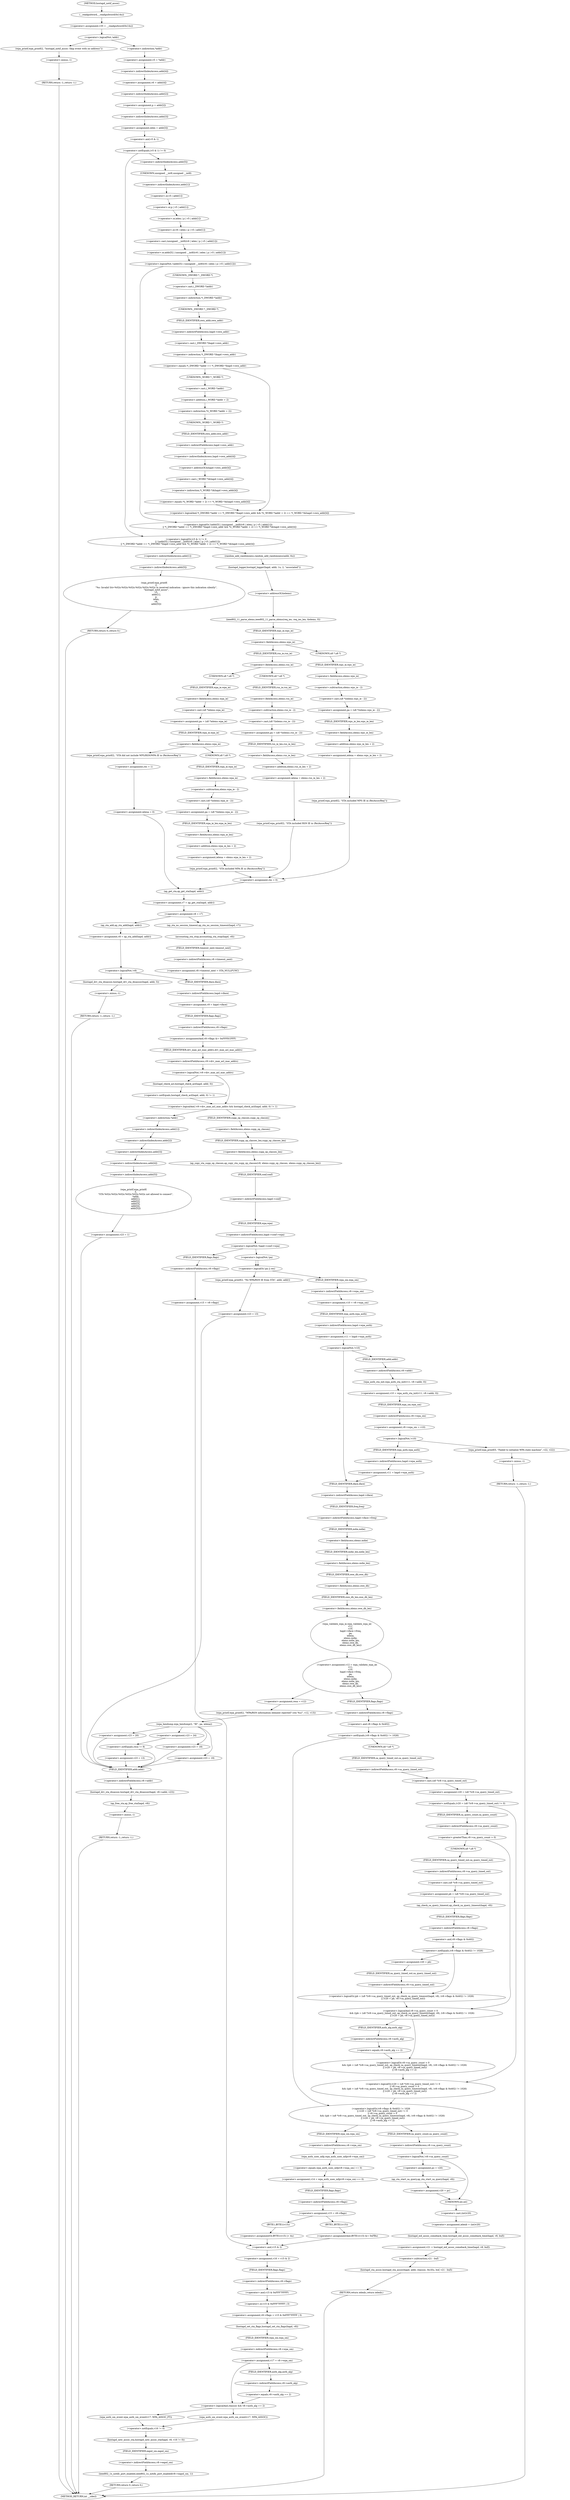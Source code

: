digraph hostapd_notif_assoc {  
"1000166" [label = "(<operator>.assignment,v35 = __readgsdword(0x14u))" ]
"1000168" [label = "(__readgsdword,__readgsdword(0x14u))" ]
"1000171" [label = "(<operator>.logicalNot,!addr)" ]
"1000174" [label = "(wpa_printf,wpa_printf(2, \"hostapd_notif_assoc: Skip event with no address\"))" ]
"1000177" [label = "(RETURN,return -1;,return -1;)" ]
"1000178" [label = "(<operator>.minus,-1)" ]
"1000180" [label = "(<operator>.assignment,v5 = *addr)" ]
"1000182" [label = "(<operator>.indirection,*addr)" ]
"1000184" [label = "(<operator>.assignment,v6 = addr[4])" ]
"1000186" [label = "(<operator>.indirectIndexAccess,addr[4])" ]
"1000189" [label = "(<operator>.assignment,p = addr[2])" ]
"1000191" [label = "(<operator>.indirectIndexAccess,addr[2])" ]
"1000194" [label = "(<operator>.assignment,ielen = addr[3])" ]
"1000196" [label = "(<operator>.indirectIndexAccess,addr[3])" ]
"1000200" [label = "(<operator>.logicalOr,(v5 & 1) != 0\n    || !(addr[5] | (unsigned __int8)(v6 | ielen | p | v5 | addr[1]))\n    || *(_DWORD *)addr == *(_DWORD *)hapd->own_addr && *((_WORD *)addr + 2) == *(_WORD *)&hapd->own_addr[4])" ]
"1000201" [label = "(<operator>.notEquals,(v5 & 1) != 0)" ]
"1000202" [label = "(<operator>.and,v5 & 1)" ]
"1000206" [label = "(<operator>.logicalOr,!(addr[5] | (unsigned __int8)(v6 | ielen | p | v5 | addr[1]))\n    || *(_DWORD *)addr == *(_DWORD *)hapd->own_addr && *((_WORD *)addr + 2) == *(_WORD *)&hapd->own_addr[4])" ]
"1000207" [label = "(<operator>.logicalNot,!(addr[5] | (unsigned __int8)(v6 | ielen | p | v5 | addr[1])))" ]
"1000208" [label = "(<operator>.or,addr[5] | (unsigned __int8)(v6 | ielen | p | v5 | addr[1]))" ]
"1000209" [label = "(<operator>.indirectIndexAccess,addr[5])" ]
"1000212" [label = "(<operator>.cast,(unsigned __int8)(v6 | ielen | p | v5 | addr[1]))" ]
"1000213" [label = "(UNKNOWN,unsigned __int8,unsigned __int8)" ]
"1000214" [label = "(<operator>.or,v6 | ielen | p | v5 | addr[1])" ]
"1000216" [label = "(<operator>.or,ielen | p | v5 | addr[1])" ]
"1000218" [label = "(<operator>.or,p | v5 | addr[1])" ]
"1000220" [label = "(<operator>.or,v5 | addr[1])" ]
"1000222" [label = "(<operator>.indirectIndexAccess,addr[1])" ]
"1000225" [label = "(<operator>.logicalAnd,*(_DWORD *)addr == *(_DWORD *)hapd->own_addr && *((_WORD *)addr + 2) == *(_WORD *)&hapd->own_addr[4])" ]
"1000226" [label = "(<operator>.equals,*(_DWORD *)addr == *(_DWORD *)hapd->own_addr)" ]
"1000227" [label = "(<operator>.indirection,*(_DWORD *)addr)" ]
"1000228" [label = "(<operator>.cast,(_DWORD *)addr)" ]
"1000229" [label = "(UNKNOWN,_DWORD *,_DWORD *)" ]
"1000231" [label = "(<operator>.indirection,*(_DWORD *)hapd->own_addr)" ]
"1000232" [label = "(<operator>.cast,(_DWORD *)hapd->own_addr)" ]
"1000233" [label = "(UNKNOWN,_DWORD *,_DWORD *)" ]
"1000234" [label = "(<operator>.indirectFieldAccess,hapd->own_addr)" ]
"1000236" [label = "(FIELD_IDENTIFIER,own_addr,own_addr)" ]
"1000237" [label = "(<operator>.equals,*((_WORD *)addr + 2) == *(_WORD *)&hapd->own_addr[4])" ]
"1000238" [label = "(<operator>.indirection,*((_WORD *)addr + 2))" ]
"1000239" [label = "(<operator>.addition,(_WORD *)addr + 2)" ]
"1000240" [label = "(<operator>.cast,(_WORD *)addr)" ]
"1000241" [label = "(UNKNOWN,_WORD *,_WORD *)" ]
"1000244" [label = "(<operator>.indirection,*(_WORD *)&hapd->own_addr[4])" ]
"1000245" [label = "(<operator>.cast,(_WORD *)&hapd->own_addr[4])" ]
"1000246" [label = "(UNKNOWN,_WORD *,_WORD *)" ]
"1000247" [label = "(<operator>.addressOf,&hapd->own_addr[4])" ]
"1000248" [label = "(<operator>.indirectIndexAccess,hapd->own_addr[4])" ]
"1000249" [label = "(<operator>.indirectFieldAccess,hapd->own_addr)" ]
"1000251" [label = "(FIELD_IDENTIFIER,own_addr,own_addr)" ]
"1000254" [label = "(wpa_printf,wpa_printf(\n      2,\n      \"%s: Invalid SA=%02x:%02x:%02x:%02x:%02x:%02x in received indication - ignore this indication silently\",\n      \"hostapd_notif_assoc\",\n      v5,\n      addr[1],\n      p,\n      ielen,\n      v6,\n      addr[5]))" ]
"1000259" [label = "(<operator>.indirectIndexAccess,addr[1])" ]
"1000265" [label = "(<operator>.indirectIndexAccess,addr[5])" ]
"1000268" [label = "(RETURN,return 0;,return 0;)" ]
"1000270" [label = "(random_add_randomness,random_add_randomness(addr, 6u))" ]
"1000273" [label = "(hostapd_logger,hostapd_logger(hapd, addr, 1u, 2, \"associated\"))" ]
"1000279" [label = "(ieee802_11_parse_elems,ieee802_11_parse_elems(req_ies, req_ies_len, &elems, 0))" ]
"1000282" [label = "(<operator>.addressOf,&elems)" ]
"1000286" [label = "(<operator>.fieldAccess,elems.wps_ie)" ]
"1000288" [label = "(FIELD_IDENTIFIER,wps_ie,wps_ie)" ]
"1000290" [label = "(<operator>.assignment,pa = (u8 *)(elems.wps_ie - 2))" ]
"1000292" [label = "(<operator>.cast,(u8 *)(elems.wps_ie - 2))" ]
"1000293" [label = "(UNKNOWN,u8 *,u8 *)" ]
"1000294" [label = "(<operator>.subtraction,elems.wps_ie - 2)" ]
"1000295" [label = "(<operator>.fieldAccess,elems.wps_ie)" ]
"1000297" [label = "(FIELD_IDENTIFIER,wps_ie,wps_ie)" ]
"1000299" [label = "(<operator>.assignment,ielena = elems.wps_ie_len + 2)" ]
"1000301" [label = "(<operator>.addition,elems.wps_ie_len + 2)" ]
"1000302" [label = "(<operator>.fieldAccess,elems.wps_ie_len)" ]
"1000304" [label = "(FIELD_IDENTIFIER,wps_ie_len,wps_ie_len)" ]
"1000306" [label = "(wpa_printf,wpa_printf(2, \"STA included WPS IE in (Re)AssocReq\"))" ]
"1000310" [label = "(<operator>.assignment,res = 0)" ]
"1000315" [label = "(<operator>.fieldAccess,elems.rsn_ie)" ]
"1000317" [label = "(FIELD_IDENTIFIER,rsn_ie,rsn_ie)" ]
"1000319" [label = "(<operator>.assignment,pa = (u8 *)(elems.rsn_ie - 2))" ]
"1000321" [label = "(<operator>.cast,(u8 *)(elems.rsn_ie - 2))" ]
"1000322" [label = "(UNKNOWN,u8 *,u8 *)" ]
"1000323" [label = "(<operator>.subtraction,elems.rsn_ie - 2)" ]
"1000324" [label = "(<operator>.fieldAccess,elems.rsn_ie)" ]
"1000326" [label = "(FIELD_IDENTIFIER,rsn_ie,rsn_ie)" ]
"1000328" [label = "(<operator>.assignment,ielena = elems.rsn_ie_len + 2)" ]
"1000330" [label = "(<operator>.addition,elems.rsn_ie_len + 2)" ]
"1000331" [label = "(<operator>.fieldAccess,elems.rsn_ie_len)" ]
"1000333" [label = "(FIELD_IDENTIFIER,rsn_ie_len,rsn_ie_len)" ]
"1000335" [label = "(wpa_printf,wpa_printf(2, \"STA included RSN IE in (Re)AssocReq\"))" ]
"1000339" [label = "(<operator>.assignment,pa = (u8 *)elems.wpa_ie)" ]
"1000341" [label = "(<operator>.cast,(u8 *)elems.wpa_ie)" ]
"1000342" [label = "(UNKNOWN,u8 *,u8 *)" ]
"1000343" [label = "(<operator>.fieldAccess,elems.wpa_ie)" ]
"1000345" [label = "(FIELD_IDENTIFIER,wpa_ie,wpa_ie)" ]
"1000347" [label = "(<operator>.fieldAccess,elems.wpa_ie)" ]
"1000349" [label = "(FIELD_IDENTIFIER,wpa_ie,wpa_ie)" ]
"1000351" [label = "(<operator>.assignment,pa = (u8 *)(elems.wpa_ie - 2))" ]
"1000353" [label = "(<operator>.cast,(u8 *)(elems.wpa_ie - 2))" ]
"1000354" [label = "(UNKNOWN,u8 *,u8 *)" ]
"1000355" [label = "(<operator>.subtraction,elems.wpa_ie - 2)" ]
"1000356" [label = "(<operator>.fieldAccess,elems.wpa_ie)" ]
"1000358" [label = "(FIELD_IDENTIFIER,wpa_ie,wpa_ie)" ]
"1000360" [label = "(<operator>.assignment,ielena = elems.wpa_ie_len + 2)" ]
"1000362" [label = "(<operator>.addition,elems.wpa_ie_len + 2)" ]
"1000363" [label = "(<operator>.fieldAccess,elems.wpa_ie_len)" ]
"1000365" [label = "(FIELD_IDENTIFIER,wpa_ie_len,wpa_ie_len)" ]
"1000367" [label = "(wpa_printf,wpa_printf(2, \"STA included WPA IE in (Re)AssocReq\"))" ]
"1000371" [label = "(wpa_printf,wpa_printf(2, \"STA did not include WPS/RSN/WPA IE in (Re)AssocReq\"))" ]
"1000374" [label = "(<operator>.assignment,res = 1)" ]
"1000377" [label = "(<operator>.assignment,ielena = 0)" ]
"1000381" [label = "(<operator>.assignment,v7 = ap_get_sta(hapd, addr))" ]
"1000383" [label = "(ap_get_sta,ap_get_sta(hapd, addr))" ]
"1000386" [label = "(<operator>.assignment,v8 = v7)" ]
"1000392" [label = "(ap_sta_no_session_timeout,ap_sta_no_session_timeout(hapd, v7))" ]
"1000395" [label = "(accounting_sta_stop,accounting_sta_stop(hapd, v8))" ]
"1000398" [label = "(<operator>.assignment,v8->timeout_next = STA_NULLFUNC)" ]
"1000399" [label = "(<operator>.indirectFieldAccess,v8->timeout_next)" ]
"1000401" [label = "(FIELD_IDENTIFIER,timeout_next,timeout_next)" ]
"1000405" [label = "(<operator>.assignment,v8 = ap_sta_add(hapd, addr))" ]
"1000407" [label = "(ap_sta_add,ap_sta_add(hapd, addr))" ]
"1000411" [label = "(<operator>.logicalNot,!v8)" ]
"1000414" [label = "(hostapd_drv_sta_disassoc,hostapd_drv_sta_disassoc(hapd, addr, 5))" ]
"1000418" [label = "(RETURN,return -1;,return -1;)" ]
"1000419" [label = "(<operator>.minus,-1)" ]
"1000421" [label = "(<operator>.assignment,v9 = hapd->iface)" ]
"1000423" [label = "(<operator>.indirectFieldAccess,hapd->iface)" ]
"1000425" [label = "(FIELD_IDENTIFIER,iface,iface)" ]
"1000426" [label = "(<operators>.assignmentAnd,v8->flags &= 0xFFFECFFF)" ]
"1000427" [label = "(<operator>.indirectFieldAccess,v8->flags)" ]
"1000429" [label = "(FIELD_IDENTIFIER,flags,flags)" ]
"1000432" [label = "(<operator>.logicalAnd,!v9->drv_max_acl_mac_addrs && hostapd_check_acl(hapd, addr, 0) != 1)" ]
"1000433" [label = "(<operator>.logicalNot,!v9->drv_max_acl_mac_addrs)" ]
"1000434" [label = "(<operator>.indirectFieldAccess,v9->drv_max_acl_mac_addrs)" ]
"1000436" [label = "(FIELD_IDENTIFIER,drv_max_acl_mac_addrs,drv_max_acl_mac_addrs)" ]
"1000437" [label = "(<operator>.notEquals,hostapd_check_acl(hapd, addr, 0) != 1)" ]
"1000438" [label = "(hostapd_check_acl,hostapd_check_acl(hapd, addr, 0))" ]
"1000444" [label = "(wpa_printf,wpa_printf(\n      3,\n      \"STA %02x:%02x:%02x:%02x:%02x:%02x not allowed to connect\",\n      *addr,\n      addr[1],\n      addr[2],\n      addr[3],\n      addr[4],\n      addr[5]))" ]
"1000447" [label = "(<operator>.indirection,*addr)" ]
"1000449" [label = "(<operator>.indirectIndexAccess,addr[1])" ]
"1000452" [label = "(<operator>.indirectIndexAccess,addr[2])" ]
"1000455" [label = "(<operator>.indirectIndexAccess,addr[3])" ]
"1000458" [label = "(<operator>.indirectIndexAccess,addr[4])" ]
"1000461" [label = "(<operator>.indirectIndexAccess,addr[5])" ]
"1000464" [label = "(<operator>.assignment,v23 = 1)" ]
"1000468" [label = "(hostapd_drv_sta_disassoc,hostapd_drv_sta_disassoc(hapd, v8->addr, v23))" ]
"1000470" [label = "(<operator>.indirectFieldAccess,v8->addr)" ]
"1000472" [label = "(FIELD_IDENTIFIER,addr,addr)" ]
"1000474" [label = "(ap_free_sta,ap_free_sta(hapd, v8))" ]
"1000477" [label = "(RETURN,return -1;,return -1;)" ]
"1000478" [label = "(<operator>.minus,-1)" ]
"1000480" [label = "(ap_copy_sta_supp_op_classes,ap_copy_sta_supp_op_classes(v8, elems.supp_op_classes, elems.supp_op_classes_len))" ]
"1000482" [label = "(<operator>.fieldAccess,elems.supp_op_classes)" ]
"1000484" [label = "(FIELD_IDENTIFIER,supp_op_classes,supp_op_classes)" ]
"1000485" [label = "(<operator>.fieldAccess,elems.supp_op_classes_len)" ]
"1000487" [label = "(FIELD_IDENTIFIER,supp_op_classes_len,supp_op_classes_len)" ]
"1000489" [label = "(<operator>.logicalNot,!hapd->conf->wpa)" ]
"1000490" [label = "(<operator>.indirectFieldAccess,hapd->conf->wpa)" ]
"1000491" [label = "(<operator>.indirectFieldAccess,hapd->conf)" ]
"1000493" [label = "(FIELD_IDENTIFIER,conf,conf)" ]
"1000494" [label = "(FIELD_IDENTIFIER,wpa,wpa)" ]
"1000496" [label = "(<operator>.assignment,v15 = v8->flags)" ]
"1000498" [label = "(<operator>.indirectFieldAccess,v8->flags)" ]
"1000500" [label = "(FIELD_IDENTIFIER,flags,flags)" ]
"1000502" [label = "(<operator>.assignment,v16 = v15 & 2)" ]
"1000504" [label = "(<operator>.and,v15 & 2)" ]
"1000507" [label = "(<operator>.assignment,v8->flags = v15 & 0xFFF7FFFF | 3)" ]
"1000508" [label = "(<operator>.indirectFieldAccess,v8->flags)" ]
"1000510" [label = "(FIELD_IDENTIFIER,flags,flags)" ]
"1000511" [label = "(<operator>.or,v15 & 0xFFF7FFFF | 3)" ]
"1000512" [label = "(<operator>.and,v15 & 0xFFF7FFFF)" ]
"1000516" [label = "(hostapd_set_sta_flags,hostapd_set_sta_flags(hapd, v8))" ]
"1000519" [label = "(<operator>.assignment,v17 = v8->wpa_sm)" ]
"1000521" [label = "(<operator>.indirectFieldAccess,v8->wpa_sm)" ]
"1000523" [label = "(FIELD_IDENTIFIER,wpa_sm,wpa_sm)" ]
"1000525" [label = "(<operator>.logicalAnd,reassoc && v8->auth_alg == 2)" ]
"1000527" [label = "(<operator>.equals,v8->auth_alg == 2)" ]
"1000528" [label = "(<operator>.indirectFieldAccess,v8->auth_alg)" ]
"1000530" [label = "(FIELD_IDENTIFIER,auth_alg,auth_alg)" ]
"1000532" [label = "(wpa_auth_sm_event,wpa_auth_sm_event(v17, WPA_ASSOC_FT))" ]
"1000536" [label = "(wpa_auth_sm_event,wpa_auth_sm_event(v17, WPA_ASSOC))" ]
"1000539" [label = "(hostapd_new_assoc_sta,hostapd_new_assoc_sta(hapd, v8, v16 != 0))" ]
"1000542" [label = "(<operator>.notEquals,v16 != 0)" ]
"1000545" [label = "(ieee802_1x_notify_port_enabled,ieee802_1x_notify_port_enabled(v8->eapol_sm, 1))" ]
"1000546" [label = "(<operator>.indirectFieldAccess,v8->eapol_sm)" ]
"1000548" [label = "(FIELD_IDENTIFIER,eapol_sm,eapol_sm)" ]
"1000550" [label = "(RETURN,return 0;,return 0;)" ]
"1000553" [label = "(<operator>.logicalOr,!pa || res)" ]
"1000554" [label = "(<operator>.logicalNot,!pa)" ]
"1000558" [label = "(wpa_printf,wpa_printf(2, \"No WPA/RSN IE from STA\", addr, addr))" ]
"1000563" [label = "(<operator>.assignment,v23 = 13)" ]
"1000567" [label = "(<operator>.assignment,v10 = v8->wpa_sm)" ]
"1000569" [label = "(<operator>.indirectFieldAccess,v8->wpa_sm)" ]
"1000571" [label = "(FIELD_IDENTIFIER,wpa_sm,wpa_sm)" ]
"1000572" [label = "(<operator>.assignment,v11 = hapd->wpa_auth)" ]
"1000574" [label = "(<operator>.indirectFieldAccess,hapd->wpa_auth)" ]
"1000576" [label = "(FIELD_IDENTIFIER,wpa_auth,wpa_auth)" ]
"1000578" [label = "(<operator>.logicalNot,!v10)" ]
"1000581" [label = "(<operator>.assignment,v10 = wpa_auth_sta_init(v11, v8->addr, 0))" ]
"1000583" [label = "(wpa_auth_sta_init,wpa_auth_sta_init(v11, v8->addr, 0))" ]
"1000585" [label = "(<operator>.indirectFieldAccess,v8->addr)" ]
"1000587" [label = "(FIELD_IDENTIFIER,addr,addr)" ]
"1000589" [label = "(<operator>.assignment,v8->wpa_sm = v10)" ]
"1000590" [label = "(<operator>.indirectFieldAccess,v8->wpa_sm)" ]
"1000592" [label = "(FIELD_IDENTIFIER,wpa_sm,wpa_sm)" ]
"1000595" [label = "(<operator>.logicalNot,!v10)" ]
"1000598" [label = "(wpa_printf,wpa_printf(5, \"Failed to initialize WPA state machine\", v22, v22))" ]
"1000603" [label = "(RETURN,return -1;,return -1;)" ]
"1000604" [label = "(<operator>.minus,-1)" ]
"1000606" [label = "(<operator>.assignment,v11 = hapd->wpa_auth)" ]
"1000608" [label = "(<operator>.indirectFieldAccess,hapd->wpa_auth)" ]
"1000610" [label = "(FIELD_IDENTIFIER,wpa_auth,wpa_auth)" ]
"1000611" [label = "(<operator>.assignment,v12 = wpa_validate_wpa_ie(\n          v11,\n          v10,\n          hapd->iface->freq,\n          pa,\n          ielena,\n          elems.mdie,\n          elems.mdie_len,\n          elems.owe_dh,\n          elems.owe_dh_len))" ]
"1000613" [label = "(wpa_validate_wpa_ie,wpa_validate_wpa_ie(\n          v11,\n          v10,\n          hapd->iface->freq,\n          pa,\n          ielena,\n          elems.mdie,\n          elems.mdie_len,\n          elems.owe_dh,\n          elems.owe_dh_len))" ]
"1000616" [label = "(<operator>.indirectFieldAccess,hapd->iface->freq)" ]
"1000617" [label = "(<operator>.indirectFieldAccess,hapd->iface)" ]
"1000619" [label = "(FIELD_IDENTIFIER,iface,iface)" ]
"1000620" [label = "(FIELD_IDENTIFIER,freq,freq)" ]
"1000623" [label = "(<operator>.fieldAccess,elems.mdie)" ]
"1000625" [label = "(FIELD_IDENTIFIER,mdie,mdie)" ]
"1000626" [label = "(<operator>.fieldAccess,elems.mdie_len)" ]
"1000628" [label = "(FIELD_IDENTIFIER,mdie_len,mdie_len)" ]
"1000629" [label = "(<operator>.fieldAccess,elems.owe_dh)" ]
"1000631" [label = "(FIELD_IDENTIFIER,owe_dh,owe_dh)" ]
"1000632" [label = "(<operator>.fieldAccess,elems.owe_dh_len)" ]
"1000634" [label = "(FIELD_IDENTIFIER,owe_dh_len,owe_dh_len)" ]
"1000638" [label = "(<operator>.assignment,resa = v12)" ]
"1000641" [label = "(wpa_printf,wpa_printf(2, \"WPA/RSN information element rejected? (res %u)\", v12, v13))" ]
"1000646" [label = "(wpa_hexdump,wpa_hexdump(2, \"IE\", pa, ielena))" ]
"1000655" [label = "(<operator>.assignment,v23 = 18)" ]
"1000660" [label = "(<operator>.assignment,v23 = 19)" ]
"1000665" [label = "(<operator>.assignment,v23 = 20)" ]
"1000670" [label = "(<operator>.assignment,v23 = 24)" ]
"1000674" [label = "(<operator>.notEquals,resa != 8)" ]
"1000677" [label = "(<operator>.assignment,v23 = 13)" ]
"1000683" [label = "(<operator>.logicalOr,(v8->flags & 0x402) != 1026\n    || (v20 = (u8 *)v8->sa_query_timed_out) != 0\n    || v8->sa_query_count > 0\n    && ((pb = (u8 *)v8->sa_query_timed_out, ap_check_sa_query_timeout(hapd, v8), (v8->flags & 0x402) != 1026)\n     || (v20 = pb, v8->sa_query_timed_out))\n    || v8->auth_alg == 2)" ]
"1000684" [label = "(<operator>.notEquals,(v8->flags & 0x402) != 1026)" ]
"1000685" [label = "(<operator>.and,v8->flags & 0x402)" ]
"1000686" [label = "(<operator>.indirectFieldAccess,v8->flags)" ]
"1000688" [label = "(FIELD_IDENTIFIER,flags,flags)" ]
"1000691" [label = "(<operator>.logicalOr,(v20 = (u8 *)v8->sa_query_timed_out) != 0\n    || v8->sa_query_count > 0\n    && ((pb = (u8 *)v8->sa_query_timed_out, ap_check_sa_query_timeout(hapd, v8), (v8->flags & 0x402) != 1026)\n     || (v20 = pb, v8->sa_query_timed_out))\n    || v8->auth_alg == 2)" ]
"1000692" [label = "(<operator>.notEquals,(v20 = (u8 *)v8->sa_query_timed_out) != 0)" ]
"1000693" [label = "(<operator>.assignment,v20 = (u8 *)v8->sa_query_timed_out)" ]
"1000695" [label = "(<operator>.cast,(u8 *)v8->sa_query_timed_out)" ]
"1000696" [label = "(UNKNOWN,u8 *,u8 *)" ]
"1000697" [label = "(<operator>.indirectFieldAccess,v8->sa_query_timed_out)" ]
"1000699" [label = "(FIELD_IDENTIFIER,sa_query_timed_out,sa_query_timed_out)" ]
"1000701" [label = "(<operator>.logicalOr,v8->sa_query_count > 0\n    && ((pb = (u8 *)v8->sa_query_timed_out, ap_check_sa_query_timeout(hapd, v8), (v8->flags & 0x402) != 1026)\n     || (v20 = pb, v8->sa_query_timed_out))\n    || v8->auth_alg == 2)" ]
"1000702" [label = "(<operator>.logicalAnd,v8->sa_query_count > 0\n    && ((pb = (u8 *)v8->sa_query_timed_out, ap_check_sa_query_timeout(hapd, v8), (v8->flags & 0x402) != 1026)\n     || (v20 = pb, v8->sa_query_timed_out)))" ]
"1000703" [label = "(<operator>.greaterThan,v8->sa_query_count > 0)" ]
"1000704" [label = "(<operator>.indirectFieldAccess,v8->sa_query_count)" ]
"1000706" [label = "(FIELD_IDENTIFIER,sa_query_count,sa_query_count)" ]
"1000708" [label = "(<operator>.logicalOr,(pb = (u8 *)v8->sa_query_timed_out, ap_check_sa_query_timeout(hapd, v8), (v8->flags & 0x402) != 1026)\n     || (v20 = pb, v8->sa_query_timed_out))" ]
"1000710" [label = "(<operator>.assignment,pb = (u8 *)v8->sa_query_timed_out)" ]
"1000712" [label = "(<operator>.cast,(u8 *)v8->sa_query_timed_out)" ]
"1000713" [label = "(UNKNOWN,u8 *,u8 *)" ]
"1000714" [label = "(<operator>.indirectFieldAccess,v8->sa_query_timed_out)" ]
"1000716" [label = "(FIELD_IDENTIFIER,sa_query_timed_out,sa_query_timed_out)" ]
"1000718" [label = "(ap_check_sa_query_timeout,ap_check_sa_query_timeout(hapd, v8))" ]
"1000721" [label = "(<operator>.notEquals,(v8->flags & 0x402) != 1026)" ]
"1000722" [label = "(<operator>.and,v8->flags & 0x402)" ]
"1000723" [label = "(<operator>.indirectFieldAccess,v8->flags)" ]
"1000725" [label = "(FIELD_IDENTIFIER,flags,flags)" ]
"1000729" [label = "(<operator>.assignment,v20 = pb)" ]
"1000732" [label = "(<operator>.indirectFieldAccess,v8->sa_query_timed_out)" ]
"1000734" [label = "(FIELD_IDENTIFIER,sa_query_timed_out,sa_query_timed_out)" ]
"1000735" [label = "(<operator>.equals,v8->auth_alg == 2)" ]
"1000736" [label = "(<operator>.indirectFieldAccess,v8->auth_alg)" ]
"1000738" [label = "(FIELD_IDENTIFIER,auth_alg,auth_alg)" ]
"1000741" [label = "(<operator>.assignment,v14 = wpa_auth_uses_mfp(v8->wpa_sm) == 0)" ]
"1000743" [label = "(<operator>.equals,wpa_auth_uses_mfp(v8->wpa_sm) == 0)" ]
"1000744" [label = "(wpa_auth_uses_mfp,wpa_auth_uses_mfp(v8->wpa_sm))" ]
"1000745" [label = "(<operator>.indirectFieldAccess,v8->wpa_sm)" ]
"1000747" [label = "(FIELD_IDENTIFIER,wpa_sm,wpa_sm)" ]
"1000749" [label = "(<operator>.assignment,v15 = v8->flags)" ]
"1000751" [label = "(<operator>.indirectFieldAccess,v8->flags)" ]
"1000753" [label = "(FIELD_IDENTIFIER,flags,flags)" ]
"1000756" [label = "(<operators>.assignmentAnd,BYTE1(v15) &= 0xFBu)" ]
"1000757" [label = "(BYTE1,BYTE1(v15))" ]
"1000761" [label = "(<operators>.assignmentOr,BYTE1(v15) |= 4u)" ]
"1000762" [label = "(BYTE1,BYTE1(v15))" ]
"1000767" [label = "(<operator>.logicalNot,!v8->sa_query_count)" ]
"1000768" [label = "(<operator>.indirectFieldAccess,v8->sa_query_count)" ]
"1000770" [label = "(FIELD_IDENTIFIER,sa_query_count,sa_query_count)" ]
"1000772" [label = "(<operator>.assignment,pc = v20)" ]
"1000775" [label = "(ap_sta_start_sa_query,ap_sta_start_sa_query(hapd, v8))" ]
"1000778" [label = "(<operator>.assignment,v20 = pc)" ]
"1000781" [label = "(<operator>.assignment,ielenb = (int)v20)" ]
"1000783" [label = "(<operator>.cast,(int)v20)" ]
"1000784" [label = "(UNKNOWN,int,int)" ]
"1000786" [label = "(<operator>.assignment,v21 = hostapd_eid_assoc_comeback_time(hapd, v8, buf))" ]
"1000788" [label = "(hostapd_eid_assoc_comeback_time,hostapd_eid_assoc_comeback_time(hapd, v8, buf))" ]
"1000792" [label = "(hostapd_sta_assoc,hostapd_sta_assoc(hapd, addr, reassoc, 0x1Eu, buf, v21 - buf))" ]
"1000798" [label = "(<operator>.subtraction,v21 - buf)" ]
"1000801" [label = "(RETURN,return ielenb;,return ielenb;)" ]
"1000130" [label = "(METHOD,hostapd_notif_assoc)" ]
"1000803" [label = "(METHOD_RETURN,int __cdecl)" ]
  "1000166" -> "1000171" 
  "1000168" -> "1000166" 
  "1000171" -> "1000174" 
  "1000171" -> "1000182" 
  "1000174" -> "1000178" 
  "1000177" -> "1000803" 
  "1000178" -> "1000177" 
  "1000180" -> "1000186" 
  "1000182" -> "1000180" 
  "1000184" -> "1000191" 
  "1000186" -> "1000184" 
  "1000189" -> "1000196" 
  "1000191" -> "1000189" 
  "1000194" -> "1000202" 
  "1000196" -> "1000194" 
  "1000200" -> "1000259" 
  "1000200" -> "1000270" 
  "1000201" -> "1000200" 
  "1000201" -> "1000209" 
  "1000202" -> "1000201" 
  "1000206" -> "1000200" 
  "1000207" -> "1000229" 
  "1000207" -> "1000206" 
  "1000208" -> "1000207" 
  "1000209" -> "1000213" 
  "1000212" -> "1000208" 
  "1000213" -> "1000222" 
  "1000214" -> "1000212" 
  "1000216" -> "1000214" 
  "1000218" -> "1000216" 
  "1000220" -> "1000218" 
  "1000222" -> "1000220" 
  "1000225" -> "1000206" 
  "1000226" -> "1000241" 
  "1000226" -> "1000225" 
  "1000227" -> "1000233" 
  "1000228" -> "1000227" 
  "1000229" -> "1000228" 
  "1000231" -> "1000226" 
  "1000232" -> "1000231" 
  "1000233" -> "1000236" 
  "1000234" -> "1000232" 
  "1000236" -> "1000234" 
  "1000237" -> "1000225" 
  "1000238" -> "1000246" 
  "1000239" -> "1000238" 
  "1000240" -> "1000239" 
  "1000241" -> "1000240" 
  "1000244" -> "1000237" 
  "1000245" -> "1000244" 
  "1000246" -> "1000251" 
  "1000247" -> "1000245" 
  "1000248" -> "1000247" 
  "1000249" -> "1000248" 
  "1000251" -> "1000249" 
  "1000254" -> "1000268" 
  "1000259" -> "1000265" 
  "1000265" -> "1000254" 
  "1000268" -> "1000803" 
  "1000270" -> "1000273" 
  "1000273" -> "1000282" 
  "1000279" -> "1000288" 
  "1000282" -> "1000279" 
  "1000286" -> "1000293" 
  "1000286" -> "1000317" 
  "1000288" -> "1000286" 
  "1000290" -> "1000304" 
  "1000292" -> "1000290" 
  "1000293" -> "1000297" 
  "1000294" -> "1000292" 
  "1000295" -> "1000294" 
  "1000297" -> "1000295" 
  "1000299" -> "1000306" 
  "1000301" -> "1000299" 
  "1000302" -> "1000301" 
  "1000304" -> "1000302" 
  "1000306" -> "1000310" 
  "1000310" -> "1000383" 
  "1000315" -> "1000322" 
  "1000315" -> "1000342" 
  "1000317" -> "1000315" 
  "1000319" -> "1000333" 
  "1000321" -> "1000319" 
  "1000322" -> "1000326" 
  "1000323" -> "1000321" 
  "1000324" -> "1000323" 
  "1000326" -> "1000324" 
  "1000328" -> "1000335" 
  "1000330" -> "1000328" 
  "1000331" -> "1000330" 
  "1000333" -> "1000331" 
  "1000335" -> "1000310" 
  "1000339" -> "1000349" 
  "1000341" -> "1000339" 
  "1000342" -> "1000345" 
  "1000343" -> "1000341" 
  "1000345" -> "1000343" 
  "1000347" -> "1000354" 
  "1000347" -> "1000371" 
  "1000349" -> "1000347" 
  "1000351" -> "1000365" 
  "1000353" -> "1000351" 
  "1000354" -> "1000358" 
  "1000355" -> "1000353" 
  "1000356" -> "1000355" 
  "1000358" -> "1000356" 
  "1000360" -> "1000367" 
  "1000362" -> "1000360" 
  "1000363" -> "1000362" 
  "1000365" -> "1000363" 
  "1000367" -> "1000310" 
  "1000371" -> "1000374" 
  "1000374" -> "1000377" 
  "1000377" -> "1000383" 
  "1000381" -> "1000386" 
  "1000383" -> "1000381" 
  "1000386" -> "1000392" 
  "1000386" -> "1000407" 
  "1000392" -> "1000395" 
  "1000395" -> "1000401" 
  "1000398" -> "1000425" 
  "1000399" -> "1000398" 
  "1000401" -> "1000399" 
  "1000405" -> "1000411" 
  "1000407" -> "1000405" 
  "1000411" -> "1000414" 
  "1000411" -> "1000425" 
  "1000414" -> "1000419" 
  "1000418" -> "1000803" 
  "1000419" -> "1000418" 
  "1000421" -> "1000429" 
  "1000423" -> "1000421" 
  "1000425" -> "1000423" 
  "1000426" -> "1000436" 
  "1000427" -> "1000426" 
  "1000429" -> "1000427" 
  "1000432" -> "1000447" 
  "1000432" -> "1000484" 
  "1000433" -> "1000432" 
  "1000433" -> "1000438" 
  "1000434" -> "1000433" 
  "1000436" -> "1000434" 
  "1000437" -> "1000432" 
  "1000438" -> "1000437" 
  "1000444" -> "1000464" 
  "1000447" -> "1000449" 
  "1000449" -> "1000452" 
  "1000452" -> "1000455" 
  "1000455" -> "1000458" 
  "1000458" -> "1000461" 
  "1000461" -> "1000444" 
  "1000464" -> "1000472" 
  "1000468" -> "1000474" 
  "1000470" -> "1000468" 
  "1000472" -> "1000470" 
  "1000474" -> "1000478" 
  "1000477" -> "1000803" 
  "1000478" -> "1000477" 
  "1000480" -> "1000493" 
  "1000482" -> "1000487" 
  "1000484" -> "1000482" 
  "1000485" -> "1000480" 
  "1000487" -> "1000485" 
  "1000489" -> "1000500" 
  "1000489" -> "1000554" 
  "1000490" -> "1000489" 
  "1000491" -> "1000494" 
  "1000493" -> "1000491" 
  "1000494" -> "1000490" 
  "1000496" -> "1000504" 
  "1000498" -> "1000496" 
  "1000500" -> "1000498" 
  "1000502" -> "1000510" 
  "1000504" -> "1000502" 
  "1000507" -> "1000516" 
  "1000508" -> "1000512" 
  "1000510" -> "1000508" 
  "1000511" -> "1000507" 
  "1000512" -> "1000511" 
  "1000516" -> "1000523" 
  "1000519" -> "1000525" 
  "1000519" -> "1000530" 
  "1000521" -> "1000519" 
  "1000523" -> "1000521" 
  "1000525" -> "1000532" 
  "1000525" -> "1000536" 
  "1000527" -> "1000525" 
  "1000528" -> "1000527" 
  "1000530" -> "1000528" 
  "1000532" -> "1000542" 
  "1000536" -> "1000542" 
  "1000539" -> "1000548" 
  "1000542" -> "1000539" 
  "1000545" -> "1000550" 
  "1000546" -> "1000545" 
  "1000548" -> "1000546" 
  "1000550" -> "1000803" 
  "1000553" -> "1000558" 
  "1000553" -> "1000571" 
  "1000554" -> "1000553" 
  "1000554" -> "1000553" 
  "1000558" -> "1000563" 
  "1000563" -> "1000472" 
  "1000567" -> "1000576" 
  "1000569" -> "1000567" 
  "1000571" -> "1000569" 
  "1000572" -> "1000578" 
  "1000574" -> "1000572" 
  "1000576" -> "1000574" 
  "1000578" -> "1000587" 
  "1000578" -> "1000619" 
  "1000581" -> "1000592" 
  "1000583" -> "1000581" 
  "1000585" -> "1000583" 
  "1000587" -> "1000585" 
  "1000589" -> "1000595" 
  "1000590" -> "1000589" 
  "1000592" -> "1000590" 
  "1000595" -> "1000598" 
  "1000595" -> "1000610" 
  "1000598" -> "1000604" 
  "1000603" -> "1000803" 
  "1000604" -> "1000603" 
  "1000606" -> "1000619" 
  "1000608" -> "1000606" 
  "1000610" -> "1000608" 
  "1000611" -> "1000638" 
  "1000611" -> "1000688" 
  "1000613" -> "1000611" 
  "1000616" -> "1000625" 
  "1000617" -> "1000620" 
  "1000619" -> "1000617" 
  "1000620" -> "1000616" 
  "1000623" -> "1000628" 
  "1000625" -> "1000623" 
  "1000626" -> "1000631" 
  "1000628" -> "1000626" 
  "1000629" -> "1000634" 
  "1000631" -> "1000629" 
  "1000632" -> "1000613" 
  "1000634" -> "1000632" 
  "1000638" -> "1000641" 
  "1000641" -> "1000646" 
  "1000646" -> "1000655" 
  "1000646" -> "1000660" 
  "1000646" -> "1000665" 
  "1000646" -> "1000670" 
  "1000655" -> "1000472" 
  "1000660" -> "1000472" 
  "1000665" -> "1000472" 
  "1000670" -> "1000674" 
  "1000674" -> "1000677" 
  "1000674" -> "1000472" 
  "1000677" -> "1000472" 
  "1000683" -> "1000747" 
  "1000683" -> "1000770" 
  "1000684" -> "1000683" 
  "1000684" -> "1000696" 
  "1000685" -> "1000684" 
  "1000686" -> "1000685" 
  "1000688" -> "1000686" 
  "1000691" -> "1000683" 
  "1000692" -> "1000691" 
  "1000692" -> "1000706" 
  "1000693" -> "1000692" 
  "1000695" -> "1000693" 
  "1000696" -> "1000699" 
  "1000697" -> "1000695" 
  "1000699" -> "1000697" 
  "1000701" -> "1000691" 
  "1000702" -> "1000701" 
  "1000702" -> "1000738" 
  "1000703" -> "1000702" 
  "1000703" -> "1000713" 
  "1000704" -> "1000703" 
  "1000706" -> "1000704" 
  "1000708" -> "1000702" 
  "1000710" -> "1000718" 
  "1000712" -> "1000710" 
  "1000713" -> "1000716" 
  "1000714" -> "1000712" 
  "1000716" -> "1000714" 
  "1000718" -> "1000725" 
  "1000721" -> "1000708" 
  "1000721" -> "1000729" 
  "1000722" -> "1000721" 
  "1000723" -> "1000722" 
  "1000725" -> "1000723" 
  "1000729" -> "1000734" 
  "1000732" -> "1000708" 
  "1000734" -> "1000732" 
  "1000735" -> "1000701" 
  "1000736" -> "1000735" 
  "1000738" -> "1000736" 
  "1000741" -> "1000753" 
  "1000743" -> "1000741" 
  "1000744" -> "1000743" 
  "1000745" -> "1000744" 
  "1000747" -> "1000745" 
  "1000749" -> "1000757" 
  "1000749" -> "1000762" 
  "1000751" -> "1000749" 
  "1000753" -> "1000751" 
  "1000756" -> "1000504" 
  "1000757" -> "1000756" 
  "1000761" -> "1000504" 
  "1000762" -> "1000761" 
  "1000767" -> "1000772" 
  "1000767" -> "1000784" 
  "1000768" -> "1000767" 
  "1000770" -> "1000768" 
  "1000772" -> "1000775" 
  "1000775" -> "1000778" 
  "1000778" -> "1000784" 
  "1000781" -> "1000788" 
  "1000783" -> "1000781" 
  "1000784" -> "1000783" 
  "1000786" -> "1000798" 
  "1000788" -> "1000786" 
  "1000792" -> "1000801" 
  "1000798" -> "1000792" 
  "1000801" -> "1000803" 
  "1000130" -> "1000168" 
}
